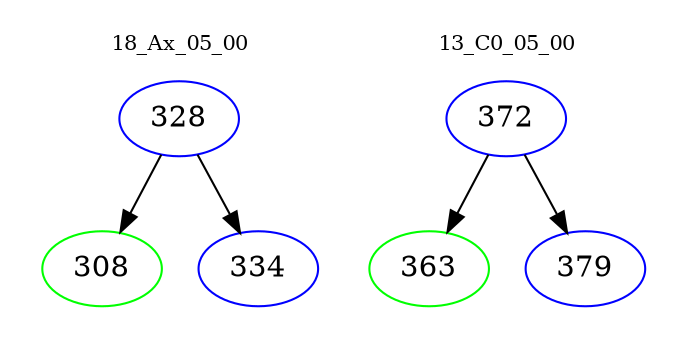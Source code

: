 digraph{
subgraph cluster_0 {
color = white
label = "18_Ax_05_00";
fontsize=10;
T0_328 [label="328", color="blue"]
T0_328 -> T0_308 [color="black"]
T0_308 [label="308", color="green"]
T0_328 -> T0_334 [color="black"]
T0_334 [label="334", color="blue"]
}
subgraph cluster_1 {
color = white
label = "13_C0_05_00";
fontsize=10;
T1_372 [label="372", color="blue"]
T1_372 -> T1_363 [color="black"]
T1_363 [label="363", color="green"]
T1_372 -> T1_379 [color="black"]
T1_379 [label="379", color="blue"]
}
}
